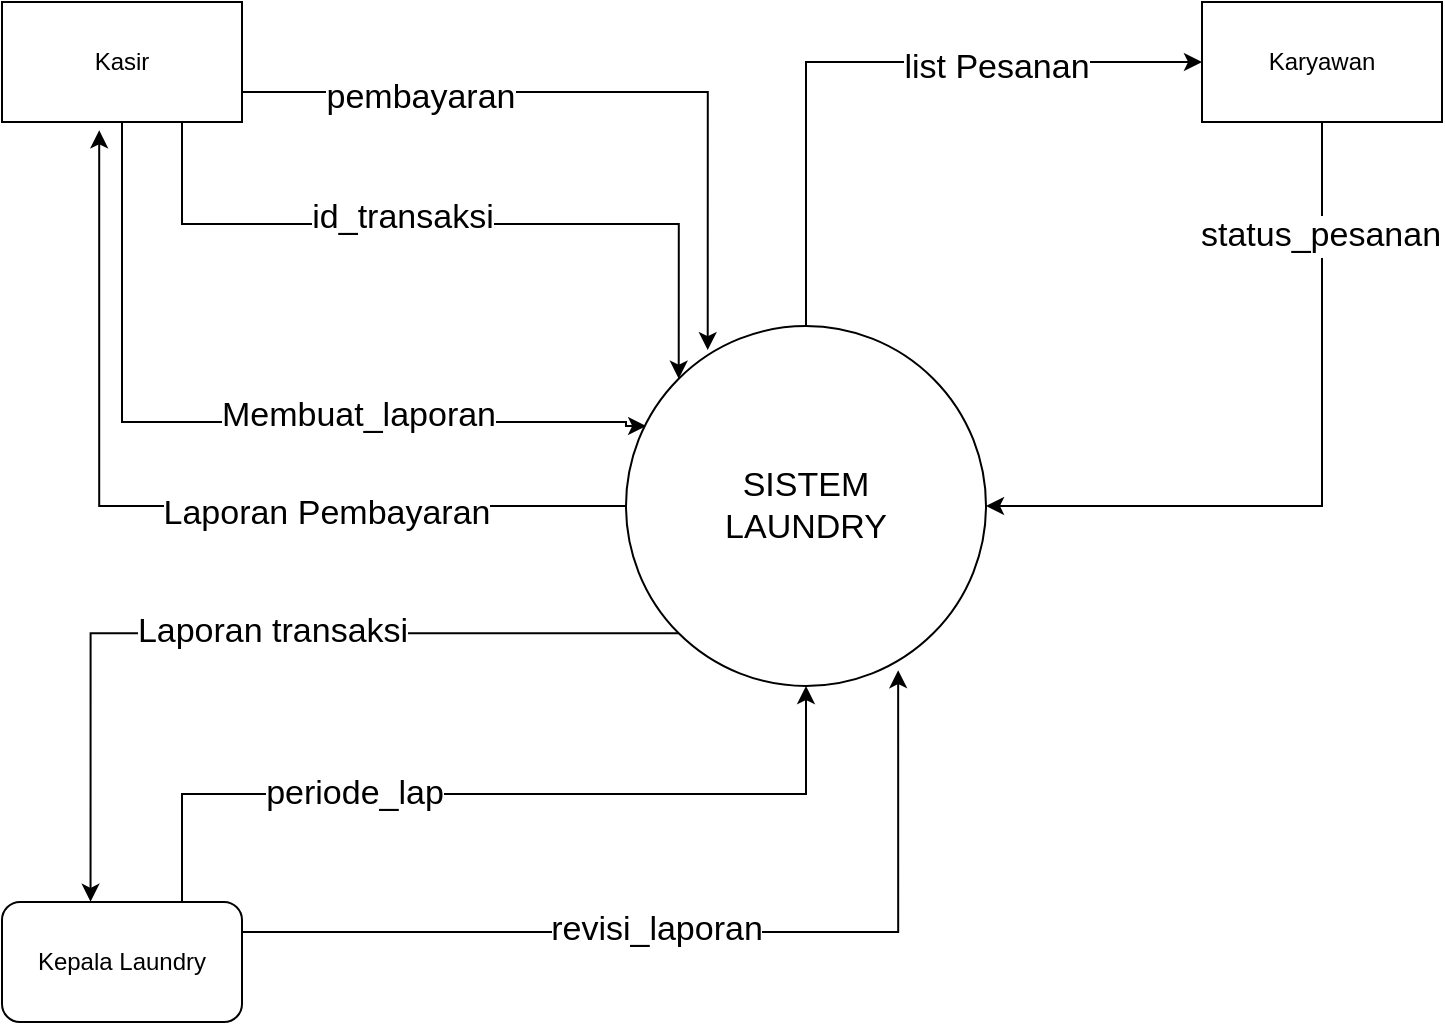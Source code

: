 <mxfile version="20.5.1" type="github" pages="5">
  <diagram name="Page-1" id="b520641d-4fe3-3701-9064-5fc419738815">
    <mxGraphModel dx="1240" dy="743" grid="1" gridSize="10" guides="1" tooltips="1" connect="1" arrows="1" fold="1" page="1" pageScale="1" pageWidth="1100" pageHeight="850" background="none" math="0" shadow="0">
      <root>
        <mxCell id="0" />
        <mxCell id="1" parent="0" />
        <mxCell id="gmkQyzEVSHB1KBnhdpyR-9" style="edgeStyle=orthogonalEdgeStyle;rounded=0;orthogonalLoop=1;jettySize=auto;html=1;exitX=0.75;exitY=1;exitDx=0;exitDy=0;entryX=0;entryY=0;entryDx=0;entryDy=0;fontSize=17;" edge="1" parent="1" source="gmkQyzEVSHB1KBnhdpyR-1" target="gmkQyzEVSHB1KBnhdpyR-2">
          <mxGeometry relative="1" as="geometry" />
        </mxCell>
        <mxCell id="gmkQyzEVSHB1KBnhdpyR-10" value="id_transaksi" style="edgeLabel;html=1;align=center;verticalAlign=middle;resizable=0;points=[];fontSize=17;" vertex="1" connectable="0" parent="gmkQyzEVSHB1KBnhdpyR-9">
          <mxGeometry x="-0.403" y="3" relative="1" as="geometry">
            <mxPoint x="48" as="offset" />
          </mxGeometry>
        </mxCell>
        <mxCell id="gmkQyzEVSHB1KBnhdpyR-11" style="edgeStyle=orthogonalEdgeStyle;rounded=0;orthogonalLoop=1;jettySize=auto;html=1;exitX=1;exitY=0.75;exitDx=0;exitDy=0;entryX=0.227;entryY=0.067;entryDx=0;entryDy=0;entryPerimeter=0;fontSize=17;" edge="1" parent="1" source="gmkQyzEVSHB1KBnhdpyR-1" target="gmkQyzEVSHB1KBnhdpyR-2">
          <mxGeometry relative="1" as="geometry" />
        </mxCell>
        <mxCell id="gmkQyzEVSHB1KBnhdpyR-12" value="pembayaran" style="edgeLabel;html=1;align=center;verticalAlign=middle;resizable=0;points=[];fontSize=17;" vertex="1" connectable="0" parent="gmkQyzEVSHB1KBnhdpyR-11">
          <mxGeometry x="-0.51" y="-3" relative="1" as="geometry">
            <mxPoint as="offset" />
          </mxGeometry>
        </mxCell>
        <mxCell id="PLoJnBfHy9YoaFX-_E0t-13" style="edgeStyle=orthogonalEdgeStyle;rounded=0;orthogonalLoop=1;jettySize=auto;html=1;exitX=0.5;exitY=1;exitDx=0;exitDy=0;entryX=0.056;entryY=0.278;entryDx=0;entryDy=0;entryPerimeter=0;fontSize=17;startArrow=none;startFill=0;endArrow=classic;endFill=1;" edge="1" parent="1" source="gmkQyzEVSHB1KBnhdpyR-1" target="gmkQyzEVSHB1KBnhdpyR-2">
          <mxGeometry relative="1" as="geometry">
            <Array as="points">
              <mxPoint x="220" y="310" />
              <mxPoint x="472" y="310" />
              <mxPoint x="472" y="312" />
            </Array>
          </mxGeometry>
        </mxCell>
        <mxCell id="PLoJnBfHy9YoaFX-_E0t-14" value="Membuat_laporan" style="edgeLabel;html=1;align=center;verticalAlign=middle;resizable=0;points=[];fontSize=17;" vertex="1" connectable="0" parent="PLoJnBfHy9YoaFX-_E0t-13">
          <mxGeometry x="0.067" y="3" relative="1" as="geometry">
            <mxPoint x="47" as="offset" />
          </mxGeometry>
        </mxCell>
        <mxCell id="gmkQyzEVSHB1KBnhdpyR-1" value="Kasir" style="rounded=0;whiteSpace=wrap;html=1;" vertex="1" parent="1">
          <mxGeometry x="160" y="100" width="120" height="60" as="geometry" />
        </mxCell>
        <mxCell id="gmkQyzEVSHB1KBnhdpyR-14" style="edgeStyle=orthogonalEdgeStyle;rounded=0;orthogonalLoop=1;jettySize=auto;html=1;exitX=0;exitY=0.5;exitDx=0;exitDy=0;entryX=0.405;entryY=1.069;entryDx=0;entryDy=0;entryPerimeter=0;fontSize=17;" edge="1" parent="1" source="gmkQyzEVSHB1KBnhdpyR-2" target="gmkQyzEVSHB1KBnhdpyR-1">
          <mxGeometry relative="1" as="geometry" />
        </mxCell>
        <mxCell id="gmkQyzEVSHB1KBnhdpyR-15" value="Laporan Pembayaran" style="edgeLabel;html=1;align=center;verticalAlign=middle;resizable=0;points=[];fontSize=17;" vertex="1" connectable="0" parent="gmkQyzEVSHB1KBnhdpyR-14">
          <mxGeometry x="-0.314" y="4" relative="1" as="geometry">
            <mxPoint x="5" as="offset" />
          </mxGeometry>
        </mxCell>
        <mxCell id="gmkQyzEVSHB1KBnhdpyR-22" style="edgeStyle=orthogonalEdgeStyle;rounded=0;orthogonalLoop=1;jettySize=auto;html=1;exitX=0.5;exitY=0;exitDx=0;exitDy=0;entryX=0;entryY=0.5;entryDx=0;entryDy=0;fontSize=17;" edge="1" parent="1" source="gmkQyzEVSHB1KBnhdpyR-2" target="gmkQyzEVSHB1KBnhdpyR-3">
          <mxGeometry relative="1" as="geometry" />
        </mxCell>
        <mxCell id="gmkQyzEVSHB1KBnhdpyR-23" value="list Pesanan" style="edgeLabel;html=1;align=center;verticalAlign=middle;resizable=0;points=[];fontSize=17;" vertex="1" connectable="0" parent="gmkQyzEVSHB1KBnhdpyR-22">
          <mxGeometry x="0.082" y="-3" relative="1" as="geometry">
            <mxPoint x="48" as="offset" />
          </mxGeometry>
        </mxCell>
        <mxCell id="gmkQyzEVSHB1KBnhdpyR-25" style="edgeStyle=orthogonalEdgeStyle;rounded=0;orthogonalLoop=1;jettySize=auto;html=1;exitX=0;exitY=1;exitDx=0;exitDy=0;entryX=0.369;entryY=-0.002;entryDx=0;entryDy=0;entryPerimeter=0;fontSize=17;" edge="1" parent="1" source="gmkQyzEVSHB1KBnhdpyR-2" target="gmkQyzEVSHB1KBnhdpyR-5">
          <mxGeometry relative="1" as="geometry" />
        </mxCell>
        <mxCell id="gmkQyzEVSHB1KBnhdpyR-26" value="Laporan transaksi" style="edgeLabel;html=1;align=center;verticalAlign=middle;resizable=0;points=[];fontSize=17;" vertex="1" connectable="0" parent="gmkQyzEVSHB1KBnhdpyR-25">
          <mxGeometry x="-0.047" y="-1" relative="1" as="geometry">
            <mxPoint as="offset" />
          </mxGeometry>
        </mxCell>
        <mxCell id="gmkQyzEVSHB1KBnhdpyR-2" value="&lt;font style=&quot;font-size: 17px;&quot;&gt;SISTEM &lt;br&gt;LAUNDRY&lt;/font&gt;" style="ellipse;whiteSpace=wrap;html=1;" vertex="1" parent="1">
          <mxGeometry x="472" y="262" width="180" height="180" as="geometry" />
        </mxCell>
        <mxCell id="gmkQyzEVSHB1KBnhdpyR-18" style="edgeStyle=orthogonalEdgeStyle;rounded=0;orthogonalLoop=1;jettySize=auto;html=1;exitX=0.5;exitY=1;exitDx=0;exitDy=0;entryX=1;entryY=0.5;entryDx=0;entryDy=0;fontSize=17;" edge="1" parent="1" source="gmkQyzEVSHB1KBnhdpyR-3" target="gmkQyzEVSHB1KBnhdpyR-2">
          <mxGeometry relative="1" as="geometry" />
        </mxCell>
        <mxCell id="gmkQyzEVSHB1KBnhdpyR-19" value="status_pesanan" style="edgeLabel;html=1;align=center;verticalAlign=middle;resizable=0;points=[];fontSize=17;" vertex="1" connectable="0" parent="gmkQyzEVSHB1KBnhdpyR-18">
          <mxGeometry x="-0.683" y="-1" relative="1" as="geometry">
            <mxPoint as="offset" />
          </mxGeometry>
        </mxCell>
        <mxCell id="gmkQyzEVSHB1KBnhdpyR-3" value="Karyawan" style="rounded=0;whiteSpace=wrap;html=1;" vertex="1" parent="1">
          <mxGeometry x="760" y="100" width="120" height="60" as="geometry" />
        </mxCell>
        <mxCell id="gmkQyzEVSHB1KBnhdpyR-8" style="edgeStyle=orthogonalEdgeStyle;rounded=0;orthogonalLoop=1;jettySize=auto;html=1;exitX=0.75;exitY=0;exitDx=0;exitDy=0;fontSize=17;" edge="1" parent="1" source="gmkQyzEVSHB1KBnhdpyR-5" target="gmkQyzEVSHB1KBnhdpyR-2">
          <mxGeometry relative="1" as="geometry" />
        </mxCell>
        <mxCell id="gmkQyzEVSHB1KBnhdpyR-24" value="periode_lap" style="edgeLabel;html=1;align=center;verticalAlign=middle;resizable=0;points=[];fontSize=17;" vertex="1" connectable="0" parent="gmkQyzEVSHB1KBnhdpyR-8">
          <mxGeometry x="-0.335" relative="1" as="geometry">
            <mxPoint as="offset" />
          </mxGeometry>
        </mxCell>
        <mxCell id="PLoJnBfHy9YoaFX-_E0t-9" style="edgeStyle=orthogonalEdgeStyle;rounded=0;orthogonalLoop=1;jettySize=auto;html=1;exitX=1;exitY=0.25;exitDx=0;exitDy=0;entryX=0.756;entryY=0.956;entryDx=0;entryDy=0;entryPerimeter=0;fontSize=17;startArrow=none;startFill=0;endArrow=classic;endFill=1;" edge="1" parent="1" source="gmkQyzEVSHB1KBnhdpyR-5" target="gmkQyzEVSHB1KBnhdpyR-2">
          <mxGeometry relative="1" as="geometry" />
        </mxCell>
        <mxCell id="PLoJnBfHy9YoaFX-_E0t-10" value="revisi_laporan" style="edgeLabel;html=1;align=center;verticalAlign=middle;resizable=0;points=[];fontSize=17;" vertex="1" connectable="0" parent="PLoJnBfHy9YoaFX-_E0t-9">
          <mxGeometry x="-0.098" y="-3" relative="1" as="geometry">
            <mxPoint y="-4" as="offset" />
          </mxGeometry>
        </mxCell>
        <mxCell id="gmkQyzEVSHB1KBnhdpyR-5" value="Kepala Laundry" style="rounded=1;whiteSpace=wrap;html=1;" vertex="1" parent="1">
          <mxGeometry x="160" y="550" width="120" height="60" as="geometry" />
        </mxCell>
      </root>
    </mxGraphModel>
  </diagram>
  <diagram id="h-2sY4D89F5GFu1-Nezz" name="Halaman-2">
    <mxGraphModel dx="1447" dy="867" grid="1" gridSize="10" guides="1" tooltips="1" connect="1" arrows="1" fold="1" page="1" pageScale="1" pageWidth="827" pageHeight="1169" math="0" shadow="0">
      <root>
        <mxCell id="0" />
        <mxCell id="1" parent="0" />
        <mxCell id="NVnCQtZbrxtKKmBB1BB7-1" style="edgeStyle=orthogonalEdgeStyle;rounded=0;orthogonalLoop=1;jettySize=auto;html=1;exitX=0.75;exitY=1;exitDx=0;exitDy=0;entryX=0.408;entryY=-0.017;entryDx=0;entryDy=0;fontSize=17;entryPerimeter=0;" edge="1" parent="1" source="NVnCQtZbrxtKKmBB1BB7-5" target="NVnCQtZbrxtKKmBB1BB7-8">
          <mxGeometry relative="1" as="geometry">
            <mxPoint x="340.36" y="288.36" as="targetPoint" />
          </mxGeometry>
        </mxCell>
        <mxCell id="NVnCQtZbrxtKKmBB1BB7-2" value="id_transaksi" style="edgeLabel;html=1;align=center;verticalAlign=middle;resizable=0;points=[];fontSize=17;" vertex="1" connectable="0" parent="NVnCQtZbrxtKKmBB1BB7-1">
          <mxGeometry x="-0.403" y="3" relative="1" as="geometry">
            <mxPoint x="48" as="offset" />
          </mxGeometry>
        </mxCell>
        <mxCell id="NVnCQtZbrxtKKmBB1BB7-3" style="edgeStyle=orthogonalEdgeStyle;rounded=0;orthogonalLoop=1;jettySize=auto;html=1;exitX=1;exitY=0.75;exitDx=0;exitDy=0;entryX=0.633;entryY=-0.017;entryDx=0;entryDy=0;entryPerimeter=0;fontSize=17;" edge="1" parent="1" source="NVnCQtZbrxtKKmBB1BB7-5" target="NVnCQtZbrxtKKmBB1BB7-8">
          <mxGeometry relative="1" as="geometry">
            <mxPoint x="354.86" y="274.06" as="targetPoint" />
          </mxGeometry>
        </mxCell>
        <mxCell id="NVnCQtZbrxtKKmBB1BB7-4" value="pembayaran" style="edgeLabel;html=1;align=center;verticalAlign=middle;resizable=0;points=[];fontSize=17;" vertex="1" connectable="0" parent="NVnCQtZbrxtKKmBB1BB7-3">
          <mxGeometry x="-0.51" y="-3" relative="1" as="geometry">
            <mxPoint as="offset" />
          </mxGeometry>
        </mxCell>
        <mxCell id="3VnZA3nmT3vvTwH0N_-h-5" style="edgeStyle=orthogonalEdgeStyle;rounded=0;orthogonalLoop=1;jettySize=auto;html=1;exitX=0.5;exitY=1;exitDx=0;exitDy=0;entryX=0.006;entryY=0.368;entryDx=0;entryDy=0;entryPerimeter=0;fontSize=17;startArrow=none;startFill=0;endArrow=classic;endFill=1;" edge="1" parent="1" source="NVnCQtZbrxtKKmBB1BB7-5" target="NVnCQtZbrxtKKmBB1BB7-8">
          <mxGeometry relative="1" as="geometry" />
        </mxCell>
        <mxCell id="3VnZA3nmT3vvTwH0N_-h-6" value="Membuat_Laporan" style="edgeLabel;html=1;align=center;verticalAlign=middle;resizable=0;points=[];fontSize=17;" vertex="1" connectable="0" parent="3VnZA3nmT3vvTwH0N_-h-5">
          <mxGeometry x="0.126" y="-1" relative="1" as="geometry">
            <mxPoint x="49" as="offset" />
          </mxGeometry>
        </mxCell>
        <mxCell id="NVnCQtZbrxtKKmBB1BB7-5" value="Kasir" style="rounded=0;whiteSpace=wrap;html=1;" vertex="1" parent="1">
          <mxGeometry x="2" y="100" width="120" height="60" as="geometry" />
        </mxCell>
        <mxCell id="NVnCQtZbrxtKKmBB1BB7-6" style="edgeStyle=orthogonalEdgeStyle;rounded=0;orthogonalLoop=1;jettySize=auto;html=1;entryX=0.405;entryY=1.069;entryDx=0;entryDy=0;entryPerimeter=0;fontSize=17;exitX=0;exitY=0.684;exitDx=0;exitDy=0;exitPerimeter=0;" edge="1" parent="1" target="NVnCQtZbrxtKKmBB1BB7-5" source="NVnCQtZbrxtKKmBB1BB7-8">
          <mxGeometry relative="1" as="geometry">
            <mxPoint x="314" y="352" as="sourcePoint" />
          </mxGeometry>
        </mxCell>
        <mxCell id="NVnCQtZbrxtKKmBB1BB7-7" value="Laporan Pembayaran" style="edgeLabel;html=1;align=center;verticalAlign=middle;resizable=0;points=[];fontSize=17;" vertex="1" connectable="0" parent="NVnCQtZbrxtKKmBB1BB7-6">
          <mxGeometry x="-0.314" y="4" relative="1" as="geometry">
            <mxPoint x="17" as="offset" />
          </mxGeometry>
        </mxCell>
        <mxCell id="wMjJxN7XQBI4Dl49JJMS-15" style="edgeStyle=none;rounded=0;orthogonalLoop=1;jettySize=auto;html=1;fontSize=17;entryX=0.5;entryY=0;entryDx=0;entryDy=0;exitX=1;exitY=1;exitDx=0;exitDy=0;" edge="1" parent="1" source="NVnCQtZbrxtKKmBB1BB7-8" target="vqluylLDk3Z0Pv0C5D-C-7">
          <mxGeometry relative="1" as="geometry" />
        </mxCell>
        <mxCell id="wMjJxN7XQBI4Dl49JJMS-16" value="Rec_user" style="edgeLabel;html=1;align=center;verticalAlign=middle;resizable=0;points=[];fontSize=17;" vertex="1" connectable="0" parent="wMjJxN7XQBI4Dl49JJMS-15">
          <mxGeometry x="-0.431" y="-3" relative="1" as="geometry">
            <mxPoint as="offset" />
          </mxGeometry>
        </mxCell>
        <mxCell id="wMjJxN7XQBI4Dl49JJMS-19" style="edgeStyle=none;rounded=0;orthogonalLoop=1;jettySize=auto;html=1;exitX=0;exitY=1;exitDx=0;exitDy=0;entryX=0.463;entryY=-0.028;entryDx=0;entryDy=0;entryPerimeter=0;fontSize=17;" edge="1" parent="1" source="NVnCQtZbrxtKKmBB1BB7-8" target="NVnCQtZbrxtKKmBB1BB7-9">
          <mxGeometry relative="1" as="geometry" />
        </mxCell>
        <mxCell id="wMjJxN7XQBI4Dl49JJMS-20" value="Rec_paket" style="edgeLabel;html=1;align=center;verticalAlign=middle;resizable=0;points=[];fontSize=17;" vertex="1" connectable="0" parent="wMjJxN7XQBI4Dl49JJMS-19">
          <mxGeometry x="-0.12" y="-3" relative="1" as="geometry">
            <mxPoint as="offset" />
          </mxGeometry>
        </mxCell>
        <mxCell id="NVnCQtZbrxtKKmBB1BB7-8" value="Mengolah&lt;br&gt;Data&lt;br&gt;Transaksi" style="ellipse;whiteSpace=wrap;html=1;aspect=fixed;fontSize=17;" vertex="1" parent="1">
          <mxGeometry x="272" y="290" width="120" height="120" as="geometry" />
        </mxCell>
        <mxCell id="wMjJxN7XQBI4Dl49JJMS-34" style="edgeStyle=none;rounded=0;orthogonalLoop=1;jettySize=auto;html=1;exitX=0.25;exitY=1;exitDx=0;exitDy=0;fontSize=17;" edge="1" parent="1" source="NVnCQtZbrxtKKmBB1BB7-9" target="wMjJxN7XQBI4Dl49JJMS-14">
          <mxGeometry relative="1" as="geometry" />
        </mxCell>
        <mxCell id="wMjJxN7XQBI4Dl49JJMS-35" value="Rec_Paket" style="edgeLabel;html=1;align=center;verticalAlign=middle;resizable=0;points=[];fontSize=17;" vertex="1" connectable="0" parent="wMjJxN7XQBI4Dl49JJMS-34">
          <mxGeometry x="-0.239" y="-1" relative="1" as="geometry">
            <mxPoint x="1" as="offset" />
          </mxGeometry>
        </mxCell>
        <mxCell id="NVnCQtZbrxtKKmBB1BB7-9" value="Paket" style="shape=partialRectangle;whiteSpace=wrap;html=1;left=0;right=0;fillColor=none;fontSize=17;" vertex="1" parent="1">
          <mxGeometry x="38" y="521" width="120" height="60" as="geometry" />
        </mxCell>
        <mxCell id="NVnCQtZbrxtKKmBB1BB7-10" value="Pelanggan" style="shape=partialRectangle;whiteSpace=wrap;html=1;left=0;right=0;fillColor=none;fontSize=17;" vertex="1" parent="1">
          <mxGeometry x="241" y="521" width="120" height="60" as="geometry" />
        </mxCell>
        <mxCell id="vqluylLDk3Z0Pv0C5D-C-1" style="edgeStyle=orthogonalEdgeStyle;rounded=0;orthogonalLoop=1;jettySize=auto;html=1;exitX=0.333;exitY=0;exitDx=0;exitDy=0;entryX=0;entryY=0.5;entryDx=0;entryDy=0;fontSize=17;exitPerimeter=0;" edge="1" parent="1" target="vqluylLDk3Z0Pv0C5D-C-5" source="vqluylLDk3Z0Pv0C5D-C-6">
          <mxGeometry relative="1" as="geometry">
            <mxPoint x="508" y="258.0" as="sourcePoint" />
          </mxGeometry>
        </mxCell>
        <mxCell id="vqluylLDk3Z0Pv0C5D-C-2" value="list Pesanan" style="edgeLabel;html=1;align=center;verticalAlign=middle;resizable=0;points=[];fontSize=17;" vertex="1" connectable="0" parent="vqluylLDk3Z0Pv0C5D-C-1">
          <mxGeometry x="0.082" y="-3" relative="1" as="geometry">
            <mxPoint x="48" as="offset" />
          </mxGeometry>
        </mxCell>
        <mxCell id="vqluylLDk3Z0Pv0C5D-C-3" style="edgeStyle=orthogonalEdgeStyle;rounded=0;orthogonalLoop=1;jettySize=auto;html=1;exitX=0.5;exitY=1;exitDx=0;exitDy=0;entryX=1;entryY=0;entryDx=0;entryDy=0;fontSize=17;" edge="1" parent="1" source="vqluylLDk3Z0Pv0C5D-C-5" target="vqluylLDk3Z0Pv0C5D-C-6">
          <mxGeometry relative="1" as="geometry">
            <mxPoint x="598" y="348" as="targetPoint" />
          </mxGeometry>
        </mxCell>
        <mxCell id="vqluylLDk3Z0Pv0C5D-C-4" value="status_pesanan" style="edgeLabel;html=1;align=center;verticalAlign=middle;resizable=0;points=[];fontSize=17;" vertex="1" connectable="0" parent="vqluylLDk3Z0Pv0C5D-C-3">
          <mxGeometry x="-0.683" y="-1" relative="1" as="geometry">
            <mxPoint as="offset" />
          </mxGeometry>
        </mxCell>
        <mxCell id="vqluylLDk3Z0Pv0C5D-C-5" value="Karyawan" style="rounded=0;whiteSpace=wrap;html=1;" vertex="1" parent="1">
          <mxGeometry x="706" y="96" width="120" height="60" as="geometry" />
        </mxCell>
        <mxCell id="vqluylLDk3Z0Pv0C5D-C-6" value="Mengolah&lt;br&gt;Data&lt;br&gt;Pesanan" style="ellipse;whiteSpace=wrap;html=1;aspect=fixed;fontSize=17;" vertex="1" parent="1">
          <mxGeometry x="446" y="286" width="120" height="120" as="geometry" />
        </mxCell>
        <mxCell id="vqluylLDk3Z0Pv0C5D-C-7" value="User" style="shape=partialRectangle;whiteSpace=wrap;html=1;left=0;right=0;fillColor=none;fontSize=17;" vertex="1" parent="1">
          <mxGeometry x="441" y="520" width="120" height="60" as="geometry" />
        </mxCell>
        <mxCell id="vqluylLDk3Z0Pv0C5D-C-8" value="transaksi" style="shape=partialRectangle;whiteSpace=wrap;html=1;left=0;right=0;fillColor=none;fontSize=17;" vertex="1" parent="1">
          <mxGeometry x="642" y="520" width="120" height="60" as="geometry" />
        </mxCell>
        <mxCell id="wMjJxN7XQBI4Dl49JJMS-6" style="edgeStyle=orthogonalEdgeStyle;rounded=0;orthogonalLoop=1;jettySize=auto;html=1;entryX=0.369;entryY=-0.002;entryDx=0;entryDy=0;entryPerimeter=0;fontSize=17;exitX=-0.007;exitY=0.399;exitDx=0;exitDy=0;exitPerimeter=0;" edge="1" parent="1" target="wMjJxN7XQBI4Dl49JJMS-10" source="wMjJxN7XQBI4Dl49JJMS-14">
          <mxGeometry relative="1" as="geometry">
            <mxPoint x="230" y="755" as="sourcePoint" />
          </mxGeometry>
        </mxCell>
        <mxCell id="wMjJxN7XQBI4Dl49JJMS-7" value="Laporan transaksi" style="edgeLabel;html=1;align=center;verticalAlign=middle;resizable=0;points=[];fontSize=17;" vertex="1" connectable="0" parent="wMjJxN7XQBI4Dl49JJMS-6">
          <mxGeometry x="-0.047" y="-1" relative="1" as="geometry">
            <mxPoint as="offset" />
          </mxGeometry>
        </mxCell>
        <mxCell id="wMjJxN7XQBI4Dl49JJMS-8" style="edgeStyle=orthogonalEdgeStyle;rounded=0;orthogonalLoop=1;jettySize=auto;html=1;exitX=0.75;exitY=0;exitDx=0;exitDy=0;fontSize=17;" edge="1" parent="1" source="wMjJxN7XQBI4Dl49JJMS-10" target="wMjJxN7XQBI4Dl49JJMS-14">
          <mxGeometry relative="1" as="geometry">
            <mxPoint x="320" y="850" as="targetPoint" />
          </mxGeometry>
        </mxCell>
        <mxCell id="wMjJxN7XQBI4Dl49JJMS-9" value="periode_lap" style="edgeLabel;html=1;align=center;verticalAlign=middle;resizable=0;points=[];fontSize=17;" vertex="1" connectable="0" parent="wMjJxN7XQBI4Dl49JJMS-8">
          <mxGeometry x="-0.335" relative="1" as="geometry">
            <mxPoint as="offset" />
          </mxGeometry>
        </mxCell>
        <mxCell id="wMjJxN7XQBI4Dl49JJMS-10" value="Kepala Laundry" style="rounded=1;whiteSpace=wrap;html=1;" vertex="1" parent="1">
          <mxGeometry x="2" y="889.36" width="120" height="60" as="geometry" />
        </mxCell>
        <mxCell id="wMjJxN7XQBI4Dl49JJMS-14" value="Mengolah&lt;br&gt;Data&lt;br&gt;Laporan" style="ellipse;whiteSpace=wrap;html=1;aspect=fixed;fontSize=17;" vertex="1" parent="1">
          <mxGeometry x="270" y="705" width="120" height="120" as="geometry" />
        </mxCell>
        <mxCell id="wMjJxN7XQBI4Dl49JJMS-21" value="" style="endArrow=classic;html=1;rounded=0;fontSize=17;entryX=0.5;entryY=0;entryDx=0;entryDy=0;" edge="1" parent="1" target="NVnCQtZbrxtKKmBB1BB7-10">
          <mxGeometry width="50" height="50" relative="1" as="geometry">
            <mxPoint x="310" y="410" as="sourcePoint" />
            <mxPoint x="40" y="450" as="targetPoint" />
          </mxGeometry>
        </mxCell>
        <mxCell id="wMjJxN7XQBI4Dl49JJMS-22" value="Rec_Pelanggan" style="edgeLabel;html=1;align=center;verticalAlign=middle;resizable=0;points=[];fontSize=17;" vertex="1" connectable="0" parent="wMjJxN7XQBI4Dl49JJMS-21">
          <mxGeometry x="-0.233" y="3" relative="1" as="geometry">
            <mxPoint as="offset" />
          </mxGeometry>
        </mxCell>
        <mxCell id="wMjJxN7XQBI4Dl49JJMS-23" value="" style="endArrow=classic;startArrow=classic;html=1;rounded=0;fontSize=17;exitX=0.5;exitY=0;exitDx=0;exitDy=0;" edge="1" parent="1" source="vqluylLDk3Z0Pv0C5D-C-8" target="NVnCQtZbrxtKKmBB1BB7-8">
          <mxGeometry width="50" height="50" relative="1" as="geometry">
            <mxPoint x="570" y="500" as="sourcePoint" />
            <mxPoint x="620" y="450" as="targetPoint" />
          </mxGeometry>
        </mxCell>
        <mxCell id="wMjJxN7XQBI4Dl49JJMS-24" value="Rec.Transaksi" style="edgeLabel;html=1;align=center;verticalAlign=middle;resizable=0;points=[];fontSize=17;" vertex="1" connectable="0" parent="wMjJxN7XQBI4Dl49JJMS-23">
          <mxGeometry x="0.535" relative="1" as="geometry">
            <mxPoint x="61" y="42" as="offset" />
          </mxGeometry>
        </mxCell>
        <mxCell id="wMjJxN7XQBI4Dl49JJMS-25" value="" style="endArrow=classic;startArrow=classic;html=1;rounded=0;fontSize=17;exitX=0.75;exitY=0;exitDx=0;exitDy=0;" edge="1" parent="1" source="vqluylLDk3Z0Pv0C5D-C-8">
          <mxGeometry width="50" height="50" relative="1" as="geometry">
            <mxPoint x="865.48" y="520" as="sourcePoint" />
            <mxPoint x="550" y="380" as="targetPoint" />
          </mxGeometry>
        </mxCell>
        <mxCell id="wMjJxN7XQBI4Dl49JJMS-26" value="Rec.Transaksi" style="edgeLabel;html=1;align=center;verticalAlign=middle;resizable=0;points=[];fontSize=17;" vertex="1" connectable="0" parent="wMjJxN7XQBI4Dl49JJMS-25">
          <mxGeometry x="0.535" relative="1" as="geometry">
            <mxPoint x="61" y="42" as="offset" />
          </mxGeometry>
        </mxCell>
        <mxCell id="wMjJxN7XQBI4Dl49JJMS-28" value="" style="endArrow=none;startArrow=classic;html=1;rounded=0;fontSize=17;entryX=0.5;entryY=1;entryDx=0;entryDy=0;exitX=1;exitY=0.5;exitDx=0;exitDy=0;endFill=0;" edge="1" parent="1" source="wMjJxN7XQBI4Dl49JJMS-14" target="vqluylLDk3Z0Pv0C5D-C-8">
          <mxGeometry width="50" height="50" relative="1" as="geometry">
            <mxPoint x="560" y="670" as="sourcePoint" />
            <mxPoint x="610" y="620" as="targetPoint" />
          </mxGeometry>
        </mxCell>
        <mxCell id="wMjJxN7XQBI4Dl49JJMS-29" value="Rec_transaksi" style="edgeLabel;html=1;align=center;verticalAlign=middle;resizable=0;points=[];fontSize=17;" vertex="1" connectable="0" parent="wMjJxN7XQBI4Dl49JJMS-28">
          <mxGeometry x="-0.155" y="-2" relative="1" as="geometry">
            <mxPoint as="offset" />
          </mxGeometry>
        </mxCell>
        <mxCell id="wMjJxN7XQBI4Dl49JJMS-30" value="" style="endArrow=none;startArrow=classic;html=1;rounded=0;fontSize=17;exitX=0.667;exitY=0.029;exitDx=0;exitDy=0;exitPerimeter=0;endFill=0;" edge="1" parent="1" source="wMjJxN7XQBI4Dl49JJMS-14" target="vqluylLDk3Z0Pv0C5D-C-7">
          <mxGeometry width="50" height="50" relative="1" as="geometry">
            <mxPoint x="370" y="700" as="sourcePoint" />
            <mxPoint x="420" y="650" as="targetPoint" />
          </mxGeometry>
        </mxCell>
        <mxCell id="wMjJxN7XQBI4Dl49JJMS-31" value="Rec_User" style="edgeLabel;html=1;align=center;verticalAlign=middle;resizable=0;points=[];fontSize=17;" vertex="1" connectable="0" parent="wMjJxN7XQBI4Dl49JJMS-30">
          <mxGeometry x="-0.363" y="-3" relative="1" as="geometry">
            <mxPoint y="1" as="offset" />
          </mxGeometry>
        </mxCell>
        <mxCell id="wMjJxN7XQBI4Dl49JJMS-32" value="" style="endArrow=none;startArrow=classic;html=1;rounded=0;fontSize=17;entryX=0.5;entryY=1;entryDx=0;entryDy=0;endFill=0;" edge="1" parent="1" target="NVnCQtZbrxtKKmBB1BB7-10">
          <mxGeometry width="50" height="50" relative="1" as="geometry">
            <mxPoint x="301" y="710" as="sourcePoint" />
            <mxPoint x="270" y="600" as="targetPoint" />
            <Array as="points" />
          </mxGeometry>
        </mxCell>
        <mxCell id="wMjJxN7XQBI4Dl49JJMS-33" value="Rec_Pelanggan" style="edgeLabel;html=1;align=center;verticalAlign=middle;resizable=0;points=[];fontSize=17;" vertex="1" connectable="0" parent="wMjJxN7XQBI4Dl49JJMS-32">
          <mxGeometry x="-0.505" relative="1" as="geometry">
            <mxPoint y="-46" as="offset" />
          </mxGeometry>
        </mxCell>
        <mxCell id="qjrd3eKuODRcjqtblX96-1" style="edgeStyle=orthogonalEdgeStyle;rounded=0;orthogonalLoop=1;jettySize=auto;html=1;exitX=1;exitY=0.25;exitDx=0;exitDy=0;entryX=1;entryY=1;entryDx=0;entryDy=0;fontSize=17;startArrow=none;startFill=0;endArrow=classic;endFill=1;" edge="1" parent="1" target="wMjJxN7XQBI4Dl49JJMS-14">
          <mxGeometry relative="1" as="geometry">
            <mxPoint x="122" y="930.92" as="sourcePoint" />
            <mxPoint x="450.08" y="800.0" as="targetPoint" />
          </mxGeometry>
        </mxCell>
        <mxCell id="qjrd3eKuODRcjqtblX96-2" value="revisi_laporan" style="edgeLabel;html=1;align=center;verticalAlign=middle;resizable=0;points=[];fontSize=17;" vertex="1" connectable="0" parent="qjrd3eKuODRcjqtblX96-1">
          <mxGeometry x="-0.098" y="-3" relative="1" as="geometry">
            <mxPoint y="-4" as="offset" />
          </mxGeometry>
        </mxCell>
      </root>
    </mxGraphModel>
  </diagram>
  <diagram id="ngHB8QPKYPY-uUQaLAaR" name="Halaman-3">
    <mxGraphModel dx="1447" dy="867" grid="1" gridSize="10" guides="1" tooltips="1" connect="1" arrows="1" fold="1" page="1" pageScale="1" pageWidth="827" pageHeight="1169" math="0" shadow="0">
      <root>
        <mxCell id="0" />
        <mxCell id="1" parent="0" />
        <mxCell id="3JBPiMKz8CoHigvMFbxr-1" style="edgeStyle=orthogonalEdgeStyle;rounded=0;orthogonalLoop=1;jettySize=auto;html=1;exitX=0.75;exitY=1;exitDx=0;exitDy=0;entryX=0;entryY=1;entryDx=0;entryDy=0;fontSize=17;" edge="1" parent="1" source="3JBPiMKz8CoHigvMFbxr-7" target="3JBPiMKz8CoHigvMFbxr-11">
          <mxGeometry relative="1" as="geometry">
            <mxPoint x="378.36" y="238.36" as="targetPoint" />
          </mxGeometry>
        </mxCell>
        <mxCell id="3JBPiMKz8CoHigvMFbxr-2" value="id_transaksi" style="edgeLabel;html=1;align=center;verticalAlign=middle;resizable=0;points=[];fontSize=17;" vertex="1" connectable="0" parent="3JBPiMKz8CoHigvMFbxr-1">
          <mxGeometry x="-0.403" y="3" relative="1" as="geometry">
            <mxPoint x="48" as="offset" />
          </mxGeometry>
        </mxCell>
        <mxCell id="3JBPiMKz8CoHigvMFbxr-3" style="edgeStyle=orthogonalEdgeStyle;rounded=0;orthogonalLoop=1;jettySize=auto;html=1;exitX=1;exitY=0.75;exitDx=0;exitDy=0;entryX=0;entryY=0.5;entryDx=0;entryDy=0;fontSize=17;" edge="1" parent="1" source="3JBPiMKz8CoHigvMFbxr-7" target="3JBPiMKz8CoHigvMFbxr-11">
          <mxGeometry relative="1" as="geometry">
            <mxPoint x="392.86" y="224.06" as="targetPoint" />
            <Array as="points">
              <mxPoint x="400" y="95" />
              <mxPoint x="400" y="110" />
            </Array>
          </mxGeometry>
        </mxCell>
        <mxCell id="3JBPiMKz8CoHigvMFbxr-4" value="pembayaran" style="edgeLabel;html=1;align=center;verticalAlign=middle;resizable=0;points=[];fontSize=17;" vertex="1" connectable="0" parent="3JBPiMKz8CoHigvMFbxr-3">
          <mxGeometry x="-0.51" y="-3" relative="1" as="geometry">
            <mxPoint as="offset" />
          </mxGeometry>
        </mxCell>
        <mxCell id="3JBPiMKz8CoHigvMFbxr-5" style="edgeStyle=orthogonalEdgeStyle;rounded=0;orthogonalLoop=1;jettySize=auto;html=1;exitX=0.5;exitY=1;exitDx=0;exitDy=0;entryX=0;entryY=0.5;entryDx=0;entryDy=0;fontSize=17;startArrow=none;startFill=0;endArrow=classic;endFill=1;" edge="1" parent="1" source="3JBPiMKz8CoHigvMFbxr-7">
          <mxGeometry relative="1" as="geometry">
            <mxPoint x="700.0" y="528" as="targetPoint" />
            <Array as="points">
              <mxPoint x="100" y="508" />
              <mxPoint x="640" y="508" />
              <mxPoint x="640" y="528" />
            </Array>
            <mxPoint x="100" y="138.0" as="sourcePoint" />
          </mxGeometry>
        </mxCell>
        <mxCell id="3JBPiMKz8CoHigvMFbxr-6" value="Membuat_laporan" style="edgeLabel;html=1;align=center;verticalAlign=middle;resizable=0;points=[];fontSize=17;" vertex="1" connectable="0" parent="3JBPiMKz8CoHigvMFbxr-5">
          <mxGeometry x="0.067" y="3" relative="1" as="geometry">
            <mxPoint x="47" as="offset" />
          </mxGeometry>
        </mxCell>
        <mxCell id="3JBPiMKz8CoHigvMFbxr-7" value="Kasir" style="rounded=0;whiteSpace=wrap;html=1;" vertex="1" parent="1">
          <mxGeometry x="40" y="50" width="120" height="60" as="geometry" />
        </mxCell>
        <mxCell id="3JBPiMKz8CoHigvMFbxr-8" style="edgeStyle=orthogonalEdgeStyle;rounded=0;orthogonalLoop=1;jettySize=auto;html=1;exitX=0;exitY=1;exitDx=0;exitDy=0;entryX=0.405;entryY=1.069;entryDx=0;entryDy=0;entryPerimeter=0;fontSize=17;" edge="1" parent="1" target="3JBPiMKz8CoHigvMFbxr-7" source="3JBPiMKz8CoHigvMFbxr-12">
          <mxGeometry relative="1" as="geometry">
            <mxPoint x="352" y="302" as="sourcePoint" />
          </mxGeometry>
        </mxCell>
        <mxCell id="3JBPiMKz8CoHigvMFbxr-9" value="Laporan Pembayaran" style="edgeLabel;html=1;align=center;verticalAlign=middle;resizable=0;points=[];fontSize=17;" vertex="1" connectable="0" parent="3JBPiMKz8CoHigvMFbxr-8">
          <mxGeometry x="-0.314" y="4" relative="1" as="geometry">
            <mxPoint x="5" as="offset" />
          </mxGeometry>
        </mxCell>
        <mxCell id="3JBPiMKz8CoHigvMFbxr-11" value="1.1&lt;br&gt;Cata Data Pesanan" style="ellipse;whiteSpace=wrap;html=1;aspect=fixed;fontSize=17;" vertex="1" parent="1">
          <mxGeometry x="414" y="50" width="120" height="120" as="geometry" />
        </mxCell>
        <mxCell id="3JBPiMKz8CoHigvMFbxr-12" value="1.2&lt;br&gt;Membuat&lt;br&gt;Laporan&lt;br&gt;Kasir" style="ellipse;whiteSpace=wrap;html=1;aspect=fixed;fontSize=17;" vertex="1" parent="1">
          <mxGeometry x="700" y="440" width="120" height="120" as="geometry" />
        </mxCell>
        <mxCell id="3JBPiMKz8CoHigvMFbxr-16" style="edgeStyle=orthogonalEdgeStyle;rounded=0;orthogonalLoop=1;jettySize=auto;html=1;exitX=0.25;exitY=0;exitDx=0;exitDy=0;entryX=0.2;entryY=0.933;entryDx=0;entryDy=0;entryPerimeter=0;fontSize=17;startArrow=classic;startFill=1;endArrow=none;endFill=0;" edge="1" parent="1" source="3JBPiMKz8CoHigvMFbxr-13" target="3JBPiMKz8CoHigvMFbxr-11">
          <mxGeometry relative="1" as="geometry" />
        </mxCell>
        <mxCell id="3JBPiMKz8CoHigvMFbxr-23" value="Rec_Transaksi" style="edgeLabel;html=1;align=center;verticalAlign=middle;resizable=0;points=[];fontSize=17;" vertex="1" connectable="0" parent="3JBPiMKz8CoHigvMFbxr-16">
          <mxGeometry x="-0.168" y="2" relative="1" as="geometry">
            <mxPoint as="offset" />
          </mxGeometry>
        </mxCell>
        <mxCell id="3JBPiMKz8CoHigvMFbxr-24" style="edgeStyle=orthogonalEdgeStyle;rounded=0;orthogonalLoop=1;jettySize=auto;html=1;exitX=0.75;exitY=1;exitDx=0;exitDy=0;entryX=0.025;entryY=0.317;entryDx=0;entryDy=0;entryPerimeter=0;fontSize=17;startArrow=classic;startFill=1;endArrow=classic;endFill=1;" edge="1" parent="1" source="3JBPiMKz8CoHigvMFbxr-13" target="3JBPiMKz8CoHigvMFbxr-12">
          <mxGeometry relative="1" as="geometry" />
        </mxCell>
        <mxCell id="3JBPiMKz8CoHigvMFbxr-25" value="Rec_Transaksi" style="edgeLabel;html=1;align=center;verticalAlign=middle;resizable=0;points=[];fontSize=17;" vertex="1" connectable="0" parent="3JBPiMKz8CoHigvMFbxr-24">
          <mxGeometry x="-0.165" relative="1" as="geometry">
            <mxPoint as="offset" />
          </mxGeometry>
        </mxCell>
        <mxCell id="3JBPiMKz8CoHigvMFbxr-13" value="Transaksi" style="shape=partialRectangle;whiteSpace=wrap;html=1;left=0;right=0;fillColor=none;fontSize=17;" vertex="1" parent="1">
          <mxGeometry x="220" y="320" width="120" height="60" as="geometry" />
        </mxCell>
        <mxCell id="3JBPiMKz8CoHigvMFbxr-18" style="edgeStyle=orthogonalEdgeStyle;rounded=0;orthogonalLoop=1;jettySize=auto;html=1;exitX=0.5;exitY=0;exitDx=0;exitDy=0;entryX=0.717;entryY=0.983;entryDx=0;entryDy=0;entryPerimeter=0;fontSize=17;startArrow=classic;startFill=1;endArrow=classic;endFill=1;" edge="1" parent="1" source="3JBPiMKz8CoHigvMFbxr-14" target="3JBPiMKz8CoHigvMFbxr-11">
          <mxGeometry relative="1" as="geometry" />
        </mxCell>
        <mxCell id="3JBPiMKz8CoHigvMFbxr-21" value="Rec_pelanggan" style="edgeLabel;html=1;align=center;verticalAlign=middle;resizable=0;points=[];fontSize=17;" vertex="1" connectable="0" parent="3JBPiMKz8CoHigvMFbxr-18">
          <mxGeometry x="0.25" y="-1" relative="1" as="geometry">
            <mxPoint as="offset" />
          </mxGeometry>
        </mxCell>
        <mxCell id="3JBPiMKz8CoHigvMFbxr-14" value="Pelanggan" style="shape=partialRectangle;whiteSpace=wrap;html=1;left=0;right=0;fillColor=none;fontSize=17;" vertex="1" parent="1">
          <mxGeometry x="440" y="320" width="120" height="60" as="geometry" />
        </mxCell>
        <mxCell id="3JBPiMKz8CoHigvMFbxr-20" style="edgeStyle=orthogonalEdgeStyle;rounded=0;orthogonalLoop=1;jettySize=auto;html=1;exitX=0;exitY=0.5;exitDx=0;exitDy=0;entryX=1;entryY=0.5;entryDx=0;entryDy=0;fontSize=17;startArrow=classic;startFill=1;endArrow=classic;endFill=1;" edge="1" parent="1" source="3JBPiMKz8CoHigvMFbxr-19" target="3JBPiMKz8CoHigvMFbxr-11">
          <mxGeometry relative="1" as="geometry" />
        </mxCell>
        <mxCell id="3JBPiMKz8CoHigvMFbxr-22" value="Rec&lt;br&gt;Pelanggan" style="edgeLabel;html=1;align=center;verticalAlign=middle;resizable=0;points=[];fontSize=17;" vertex="1" connectable="0" parent="3JBPiMKz8CoHigvMFbxr-20">
          <mxGeometry x="0.238" relative="1" as="geometry">
            <mxPoint x="13" as="offset" />
          </mxGeometry>
        </mxCell>
        <mxCell id="3JBPiMKz8CoHigvMFbxr-19" value="Pelanggan" style="shape=partialRectangle;whiteSpace=wrap;html=1;left=0;right=0;fillColor=none;fontSize=17;" vertex="1" parent="1">
          <mxGeometry x="660" y="80" width="120" height="60" as="geometry" />
        </mxCell>
      </root>
    </mxGraphModel>
  </diagram>
  <diagram id="c86qtGFc01IgnOuIhDo3" name="Halaman-4">
    <mxGraphModel dx="1447" dy="867" grid="1" gridSize="10" guides="1" tooltips="1" connect="1" arrows="1" fold="1" page="1" pageScale="1" pageWidth="827" pageHeight="1169" math="0" shadow="0">
      <root>
        <mxCell id="0" />
        <mxCell id="1" parent="0" />
        <mxCell id="_c72wKiFoXzMp8iRhpo6-1" style="edgeStyle=orthogonalEdgeStyle;rounded=0;orthogonalLoop=1;jettySize=auto;html=1;exitX=0.992;exitY=0.331;exitDx=0;exitDy=0;entryX=0;entryY=0.5;entryDx=0;entryDy=0;fontSize=17;exitPerimeter=0;" edge="1" parent="1" target="_c72wKiFoXzMp8iRhpo6-5" source="_c72wKiFoXzMp8iRhpo6-7">
          <mxGeometry relative="1" as="geometry">
            <mxPoint x="490" y="272.0" as="sourcePoint" />
          </mxGeometry>
        </mxCell>
        <mxCell id="_c72wKiFoXzMp8iRhpo6-2" value="list Pesanan" style="edgeLabel;html=1;align=center;verticalAlign=middle;resizable=0;points=[];fontSize=17;" vertex="1" connectable="0" parent="_c72wKiFoXzMp8iRhpo6-1">
          <mxGeometry x="0.082" y="-3" relative="1" as="geometry">
            <mxPoint x="48" as="offset" />
          </mxGeometry>
        </mxCell>
        <mxCell id="_c72wKiFoXzMp8iRhpo6-3" style="edgeStyle=orthogonalEdgeStyle;rounded=0;orthogonalLoop=1;jettySize=auto;html=1;exitX=0.5;exitY=1;exitDx=0;exitDy=0;entryX=1;entryY=1;entryDx=0;entryDy=0;fontSize=17;" edge="1" parent="1" source="_c72wKiFoXzMp8iRhpo6-5" target="_c72wKiFoXzMp8iRhpo6-7">
          <mxGeometry relative="1" as="geometry">
            <mxPoint x="580" y="362" as="targetPoint" />
          </mxGeometry>
        </mxCell>
        <mxCell id="_c72wKiFoXzMp8iRhpo6-4" value="status_pesanan" style="edgeLabel;html=1;align=center;verticalAlign=middle;resizable=0;points=[];fontSize=17;" vertex="1" connectable="0" parent="_c72wKiFoXzMp8iRhpo6-3">
          <mxGeometry x="-0.683" y="-1" relative="1" as="geometry">
            <mxPoint x="-147" as="offset" />
          </mxGeometry>
        </mxCell>
        <mxCell id="_c72wKiFoXzMp8iRhpo6-5" value="Karyawan" style="rounded=0;whiteSpace=wrap;html=1;" vertex="1" parent="1">
          <mxGeometry x="688" y="110" width="120" height="60" as="geometry" />
        </mxCell>
        <mxCell id="_c72wKiFoXzMp8iRhpo6-7" value="2.1&lt;br&gt;Menyelesaikan&lt;br&gt;Pesanan" style="ellipse;whiteSpace=wrap;html=1;aspect=fixed;fontSize=17;" vertex="1" parent="1">
          <mxGeometry x="220" y="100" width="120" height="120" as="geometry" />
        </mxCell>
        <mxCell id="Cy22SfrS4kx_lIjJBi8U-2" value="Rec_transaksi" style="edgeStyle=orthogonalEdgeStyle;rounded=0;orthogonalLoop=1;jettySize=auto;html=1;exitX=0.5;exitY=0;exitDx=0;exitDy=0;entryX=0.5;entryY=1;entryDx=0;entryDy=0;fontSize=17;startArrow=classic;startFill=1;endArrow=classic;endFill=1;" edge="1" parent="1" source="Cy22SfrS4kx_lIjJBi8U-1" target="_c72wKiFoXzMp8iRhpo6-7">
          <mxGeometry relative="1" as="geometry">
            <Array as="points">
              <mxPoint x="280" y="320" />
              <mxPoint x="280" y="320" />
            </Array>
          </mxGeometry>
        </mxCell>
        <mxCell id="Cy22SfrS4kx_lIjJBi8U-1" value="transaksi" style="shape=partialRectangle;whiteSpace=wrap;html=1;left=0;right=0;fillColor=none;fontSize=17;" vertex="1" parent="1">
          <mxGeometry x="220" y="390" width="120" height="60" as="geometry" />
        </mxCell>
      </root>
    </mxGraphModel>
  </diagram>
  <diagram id="pXkIqFuxuCCWQAut073B" name="Halaman-5">
    <mxGraphModel dx="1085" dy="650" grid="1" gridSize="10" guides="1" tooltips="1" connect="1" arrows="1" fold="1" page="1" pageScale="1" pageWidth="827" pageHeight="1169" math="0" shadow="0">
      <root>
        <mxCell id="0" />
        <mxCell id="1" parent="0" />
        <mxCell id="oYp1NRvHWmDqE6Fn3A_v-1" style="edgeStyle=orthogonalEdgeStyle;rounded=0;orthogonalLoop=1;jettySize=auto;html=1;exitX=0;exitY=0.5;exitDx=0;exitDy=0;entryX=0.369;entryY=-0.002;entryDx=0;entryDy=0;entryPerimeter=0;fontSize=17;" edge="1" parent="1" target="oYp1NRvHWmDqE6Fn3A_v-7" source="oYp1NRvHWmDqE6Fn3A_v-8">
          <mxGeometry relative="1" as="geometry">
            <mxPoint x="348.36" y="470.09" as="sourcePoint" />
          </mxGeometry>
        </mxCell>
        <mxCell id="oYp1NRvHWmDqE6Fn3A_v-2" value="Laporan transaksi" style="edgeLabel;html=1;align=center;verticalAlign=middle;resizable=0;points=[];fontSize=17;" vertex="1" connectable="0" parent="oYp1NRvHWmDqE6Fn3A_v-1">
          <mxGeometry x="-0.047" y="-1" relative="1" as="geometry">
            <mxPoint x="13" as="offset" />
          </mxGeometry>
        </mxCell>
        <mxCell id="oYp1NRvHWmDqE6Fn3A_v-3" style="edgeStyle=orthogonalEdgeStyle;rounded=0;orthogonalLoop=1;jettySize=auto;html=1;exitX=0.75;exitY=0;exitDx=0;exitDy=0;fontSize=17;entryX=0.5;entryY=1;entryDx=0;entryDy=0;" edge="1" parent="1" source="oYp1NRvHWmDqE6Fn3A_v-7" target="oYp1NRvHWmDqE6Fn3A_v-8">
          <mxGeometry relative="1" as="geometry">
            <mxPoint x="412.0" y="496.45" as="targetPoint" />
          </mxGeometry>
        </mxCell>
        <mxCell id="oYp1NRvHWmDqE6Fn3A_v-4" value="periode_lap" style="edgeLabel;html=1;align=center;verticalAlign=middle;resizable=0;points=[];fontSize=17;" vertex="1" connectable="0" parent="oYp1NRvHWmDqE6Fn3A_v-3">
          <mxGeometry x="-0.335" relative="1" as="geometry">
            <mxPoint as="offset" />
          </mxGeometry>
        </mxCell>
        <mxCell id="oYp1NRvHWmDqE6Fn3A_v-5" style="edgeStyle=orthogonalEdgeStyle;rounded=0;orthogonalLoop=1;jettySize=auto;html=1;exitX=1;exitY=0.25;exitDx=0;exitDy=0;entryX=1;entryY=1;entryDx=0;entryDy=0;fontSize=17;startArrow=none;startFill=0;endArrow=classic;endFill=1;" edge="1" parent="1" source="oYp1NRvHWmDqE6Fn3A_v-7" target="oYp1NRvHWmDqE6Fn3A_v-8">
          <mxGeometry relative="1" as="geometry">
            <mxPoint x="458.08" y="488.53" as="targetPoint" />
          </mxGeometry>
        </mxCell>
        <mxCell id="oYp1NRvHWmDqE6Fn3A_v-6" value="revisi_laporan" style="edgeLabel;html=1;align=center;verticalAlign=middle;resizable=0;points=[];fontSize=17;" vertex="1" connectable="0" parent="oYp1NRvHWmDqE6Fn3A_v-5">
          <mxGeometry x="-0.098" y="-3" relative="1" as="geometry">
            <mxPoint y="-4" as="offset" />
          </mxGeometry>
        </mxCell>
        <mxCell id="oYp1NRvHWmDqE6Fn3A_v-7" value="Kepala Laundry" style="rounded=1;whiteSpace=wrap;html=1;" vertex="1" parent="1">
          <mxGeometry x="10" y="604.45" width="120" height="60" as="geometry" />
        </mxCell>
        <mxCell id="oYp1NRvHWmDqE6Fn3A_v-8" value="" style="ellipse;whiteSpace=wrap;html=1;aspect=fixed;fontSize=17;" vertex="1" parent="1">
          <mxGeometry x="260" y="270" width="120" height="120" as="geometry" />
        </mxCell>
        <mxCell id="oYp1NRvHWmDqE6Fn3A_v-13" style="edgeStyle=orthogonalEdgeStyle;rounded=0;orthogonalLoop=1;jettySize=auto;html=1;exitX=0.5;exitY=1;exitDx=0;exitDy=0;entryX=0;entryY=0;entryDx=0;entryDy=0;fontSize=17;startArrow=none;startFill=0;endArrow=classic;endFill=1;" edge="1" parent="1" source="oYp1NRvHWmDqE6Fn3A_v-9" target="oYp1NRvHWmDqE6Fn3A_v-8">
          <mxGeometry relative="1" as="geometry" />
        </mxCell>
        <mxCell id="oYp1NRvHWmDqE6Fn3A_v-17" value="Rec_Paket" style="edgeLabel;html=1;align=center;verticalAlign=middle;resizable=0;points=[];fontSize=17;" vertex="1" connectable="0" parent="oYp1NRvHWmDqE6Fn3A_v-13">
          <mxGeometry x="-0.415" y="3" relative="1" as="geometry">
            <mxPoint as="offset" />
          </mxGeometry>
        </mxCell>
        <mxCell id="oYp1NRvHWmDqE6Fn3A_v-9" value="Paket" style="shape=partialRectangle;whiteSpace=wrap;html=1;left=0;right=0;fillColor=none;fontSize=17;" vertex="1" parent="1">
          <mxGeometry x="50" y="130" width="120" height="60" as="geometry" />
        </mxCell>
        <mxCell id="oYp1NRvHWmDqE6Fn3A_v-14" value="Rec_Pelanggan" style="edgeStyle=orthogonalEdgeStyle;rounded=0;orthogonalLoop=1;jettySize=auto;html=1;exitX=0.5;exitY=1;exitDx=0;exitDy=0;entryX=0.5;entryY=0;entryDx=0;entryDy=0;fontSize=17;startArrow=none;startFill=0;endArrow=classic;endFill=1;" edge="1" parent="1">
          <mxGeometry y="50" relative="1" as="geometry">
            <mxPoint x="339" y="192" as="sourcePoint" />
            <mxPoint x="339" y="272" as="targetPoint" />
            <Array as="points">
              <mxPoint x="339" y="222" />
              <mxPoint x="339" y="222" />
            </Array>
            <mxPoint as="offset" />
          </mxGeometry>
        </mxCell>
        <mxCell id="oYp1NRvHWmDqE6Fn3A_v-10" value="Pelanggan" style="shape=partialRectangle;whiteSpace=wrap;html=1;left=0;right=0;fillColor=none;fontSize=17;" vertex="1" parent="1">
          <mxGeometry x="260" y="130" width="120" height="60" as="geometry" />
        </mxCell>
        <mxCell id="oYp1NRvHWmDqE6Fn3A_v-16" value="Rec_transaksii" style="edgeStyle=orthogonalEdgeStyle;rounded=0;orthogonalLoop=1;jettySize=auto;html=1;exitX=0;exitY=0.5;exitDx=0;exitDy=0;entryX=0.986;entryY=0.405;entryDx=0;entryDy=0;entryPerimeter=0;fontSize=17;startArrow=none;startFill=0;endArrow=classic;endFill=1;" edge="1" parent="1" source="oYp1NRvHWmDqE6Fn3A_v-11" target="oYp1NRvHWmDqE6Fn3A_v-8">
          <mxGeometry relative="1" as="geometry" />
        </mxCell>
        <mxCell id="oYp1NRvHWmDqE6Fn3A_v-11" value="Transaksi" style="shape=partialRectangle;whiteSpace=wrap;html=1;left=0;right=0;fillColor=none;fontSize=17;" vertex="1" parent="1">
          <mxGeometry x="602" y="289" width="120" height="60" as="geometry" />
        </mxCell>
      </root>
    </mxGraphModel>
  </diagram>
</mxfile>
